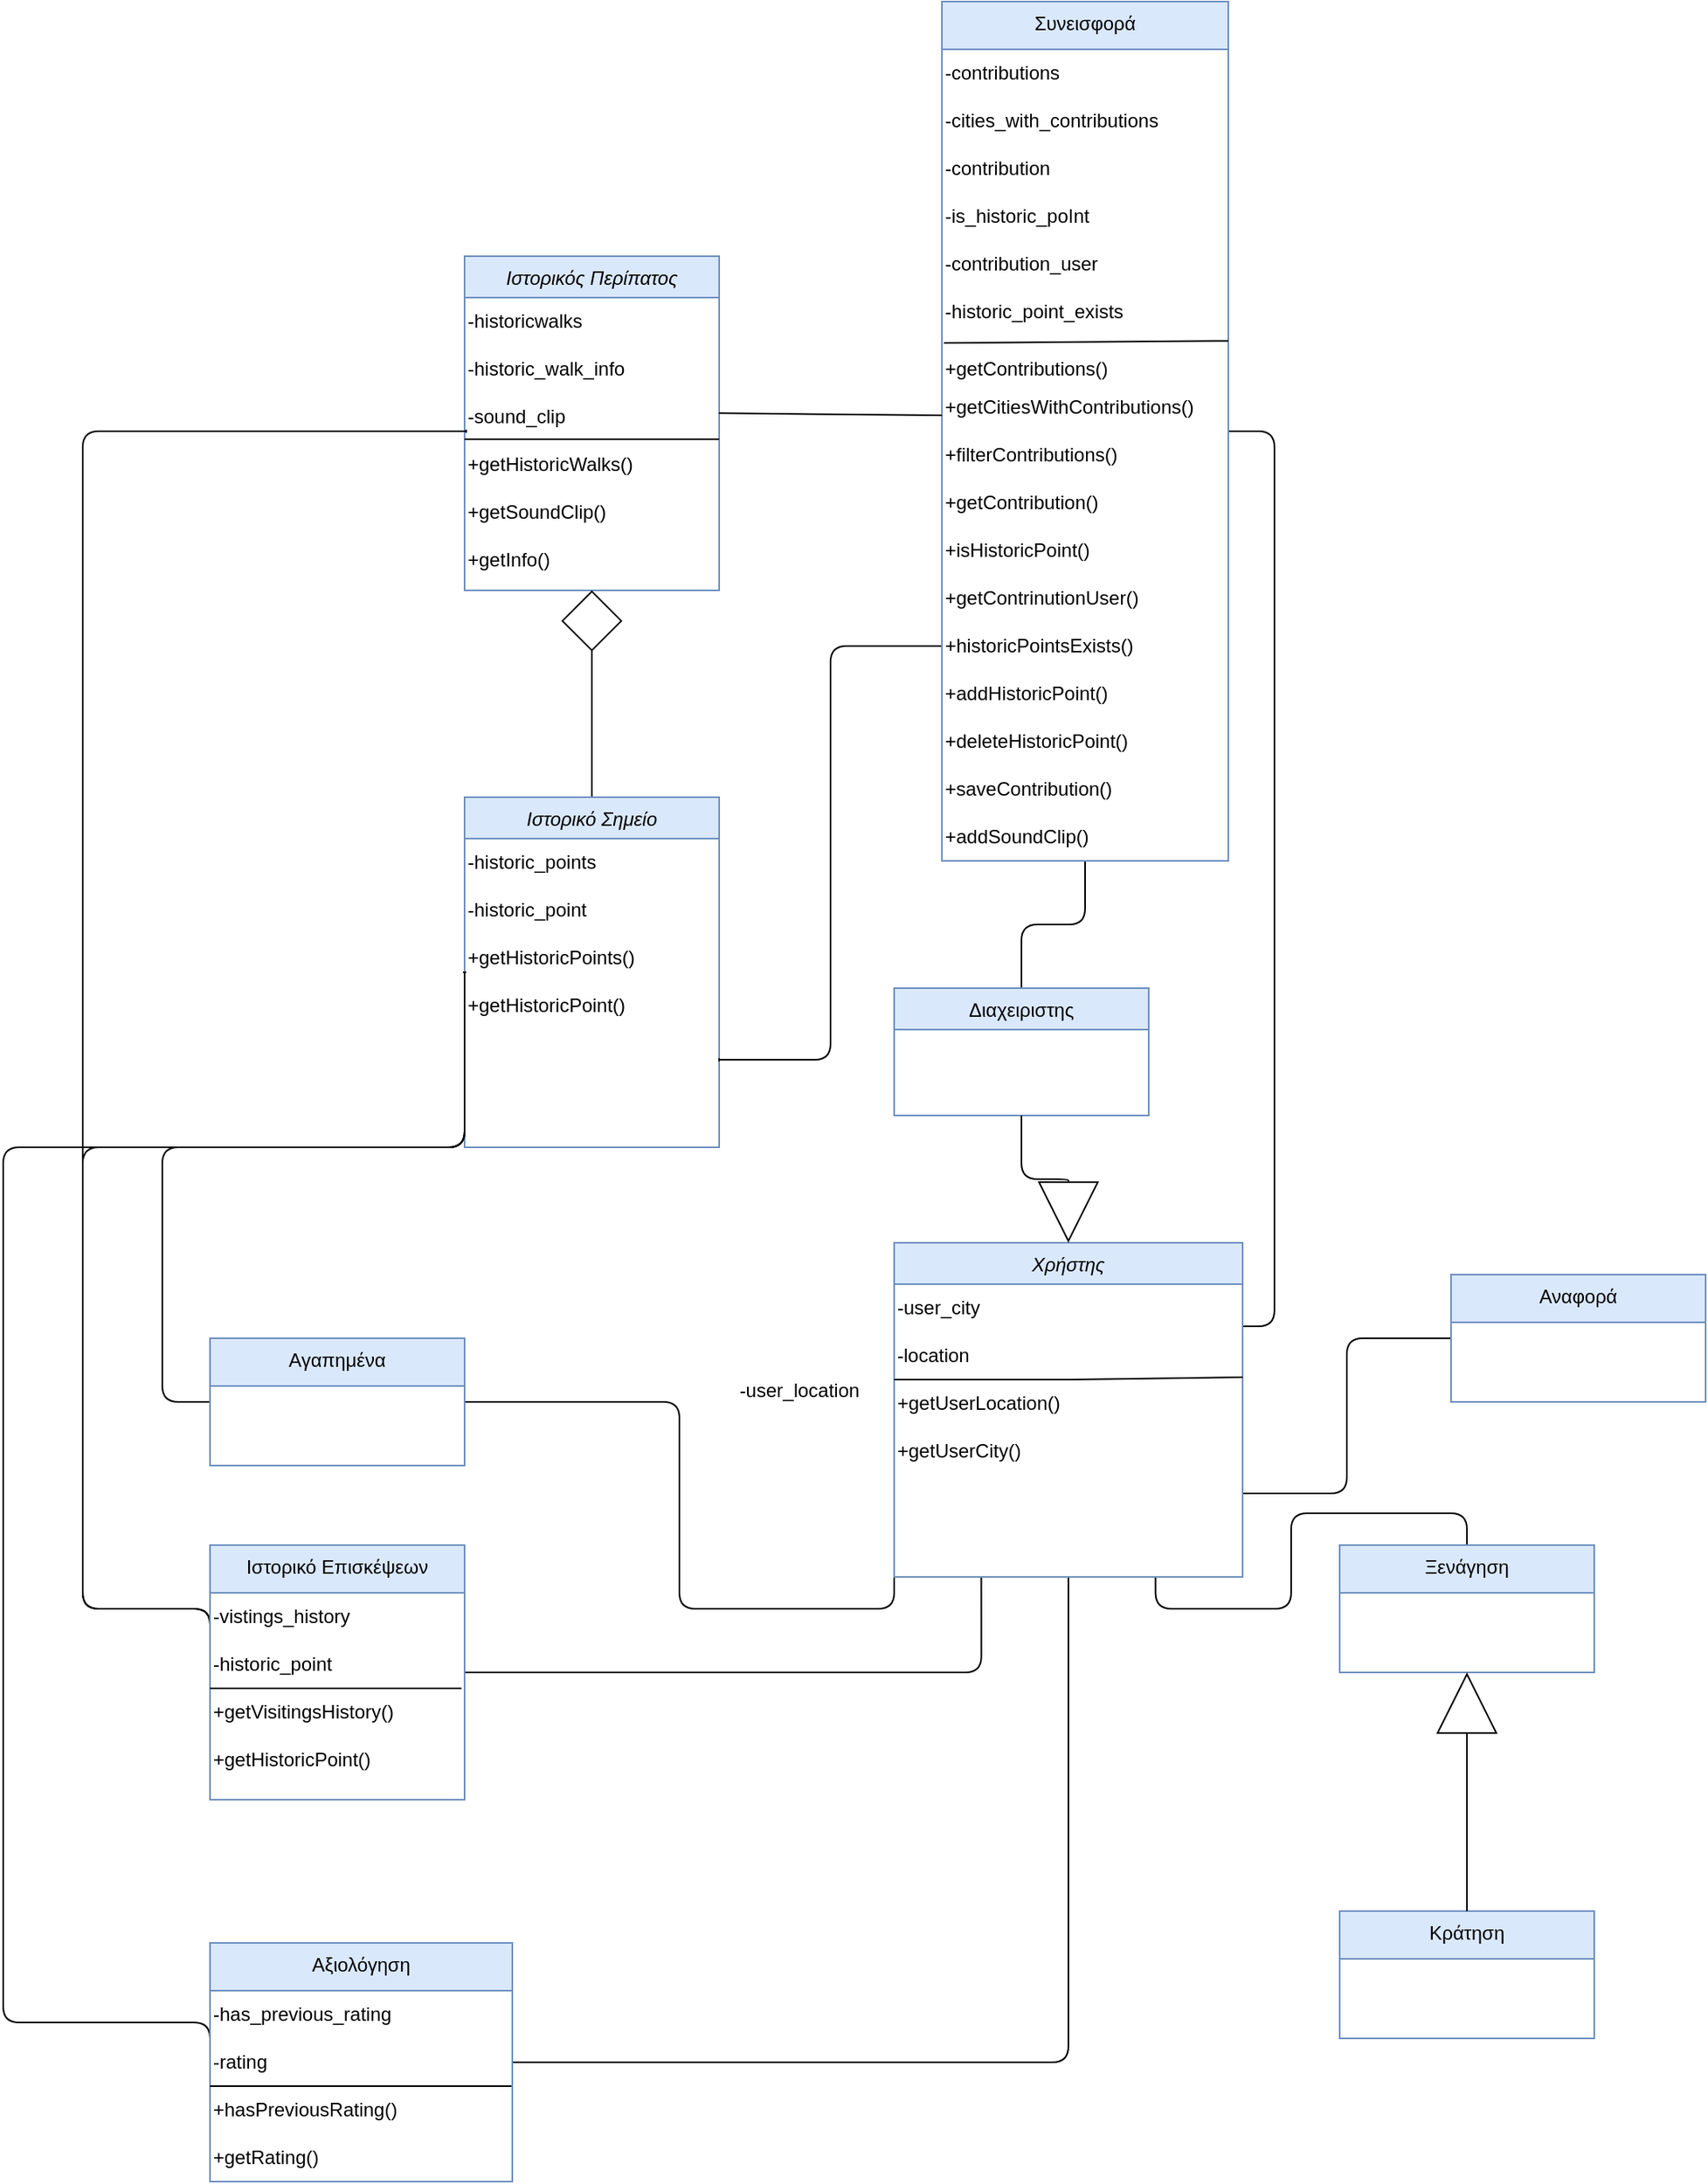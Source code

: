<mxfile scale="1" border="0" version="24.3.1" type="device">
  <diagram id="C5RBs43oDa-KdzZeNtuy" name="Page-1">
    <mxGraphModel dx="1073" dy="1003" grid="1" gridSize="10" guides="1" tooltips="1" connect="1" arrows="1" fold="1" page="0" pageScale="1" pageWidth="827" pageHeight="1169" math="0" shadow="0">
      <root>
        <mxCell id="WIyWlLk6GJQsqaUBKTNV-0" />
        <mxCell id="WIyWlLk6GJQsqaUBKTNV-1" parent="WIyWlLk6GJQsqaUBKTNV-0" />
        <mxCell id="bsr2JzsDGpliFacVa8tp-28" style="edgeStyle=orthogonalEdgeStyle;rounded=1;orthogonalLoop=1;jettySize=auto;html=1;entryX=1;entryY=0.5;entryDx=0;entryDy=0;elbow=vertical;strokeColor=default;align=center;verticalAlign=middle;fontFamily=Helvetica;fontSize=11;fontColor=default;labelBackgroundColor=default;endArrow=baseDash;endFill=0;endSize=0;curved=0;exitX=1;exitY=0.25;exitDx=0;exitDy=0;" parent="WIyWlLk6GJQsqaUBKTNV-1" source="zkfFHV4jXpPFQw0GAbJ--0" target="bsr2JzsDGpliFacVa8tp-23" edge="1">
          <mxGeometry relative="1" as="geometry">
            <mxPoint x="470" y="210" as="targetPoint" />
            <mxPoint x="300" y="300" as="sourcePoint" />
          </mxGeometry>
        </mxCell>
        <mxCell id="zUq5NCEqegHWFDylE37C-0" style="edgeStyle=orthogonalEdgeStyle;rounded=1;orthogonalLoop=1;jettySize=auto;html=1;exitX=0.25;exitY=1;exitDx=0;exitDy=0;entryX=1;entryY=0.5;entryDx=0;entryDy=0;strokeColor=default;align=center;verticalAlign=middle;fontFamily=Helvetica;fontSize=11;fontColor=default;labelBackgroundColor=default;elbow=vertical;endArrow=baseDash;endFill=0;endSize=0;curved=0;" parent="WIyWlLk6GJQsqaUBKTNV-1" source="zkfFHV4jXpPFQw0GAbJ--0" target="QDSni_5rcuFRXUx2FW-I-1" edge="1">
          <mxGeometry relative="1" as="geometry" />
        </mxCell>
        <mxCell id="zUq5NCEqegHWFDylE37C-3" style="edgeStyle=orthogonalEdgeStyle;rounded=1;orthogonalLoop=1;jettySize=auto;html=1;exitX=0;exitY=1;exitDx=0;exitDy=0;entryX=1;entryY=0.5;entryDx=0;entryDy=0;strokeColor=default;align=center;verticalAlign=middle;fontFamily=Helvetica;fontSize=11;fontColor=default;labelBackgroundColor=default;elbow=vertical;endArrow=baseDash;endFill=0;endSize=0;curved=0;" parent="WIyWlLk6GJQsqaUBKTNV-1" source="zkfFHV4jXpPFQw0GAbJ--0" target="QDSni_5rcuFRXUx2FW-I-0" edge="1">
          <mxGeometry relative="1" as="geometry" />
        </mxCell>
        <mxCell id="zUq5NCEqegHWFDylE37C-11" style="edgeStyle=orthogonalEdgeStyle;rounded=1;orthogonalLoop=1;jettySize=auto;html=1;exitX=0.75;exitY=1;exitDx=0;exitDy=0;entryX=0.5;entryY=0;entryDx=0;entryDy=0;strokeColor=default;align=center;verticalAlign=middle;fontFamily=Helvetica;fontSize=11;fontColor=default;labelBackgroundColor=default;elbow=vertical;endArrow=baseDash;endFill=0;endSize=0;curved=0;" parent="WIyWlLk6GJQsqaUBKTNV-1" source="zkfFHV4jXpPFQw0GAbJ--0" target="zUq5NCEqegHWFDylE37C-9" edge="1">
          <mxGeometry relative="1" as="geometry" />
        </mxCell>
        <mxCell id="zUq5NCEqegHWFDylE37C-16" style="edgeStyle=orthogonalEdgeStyle;curved=0;rounded=1;orthogonalLoop=1;jettySize=auto;html=1;exitX=1;exitY=0.75;exitDx=0;exitDy=0;entryX=0;entryY=0.5;entryDx=0;entryDy=0;strokeColor=default;align=center;verticalAlign=middle;fontFamily=Helvetica;fontSize=11;fontColor=default;labelBackgroundColor=default;elbow=vertical;endArrow=baseDash;endFill=0;endSize=0;" parent="WIyWlLk6GJQsqaUBKTNV-1" source="zkfFHV4jXpPFQw0GAbJ--0" target="zUq5NCEqegHWFDylE37C-14" edge="1">
          <mxGeometry relative="1" as="geometry" />
        </mxCell>
        <mxCell id="8z3VggayICDRH4DMrNTs-2" style="edgeStyle=orthogonalEdgeStyle;curved=0;rounded=1;orthogonalLoop=1;jettySize=auto;html=1;entryX=1;entryY=0.5;entryDx=0;entryDy=0;strokeColor=default;align=center;verticalAlign=middle;fontFamily=Helvetica;fontSize=11;fontColor=default;labelBackgroundColor=default;elbow=vertical;endArrow=baseDash;endFill=0;endSize=0;exitX=0.5;exitY=1;exitDx=0;exitDy=0;" parent="WIyWlLk6GJQsqaUBKTNV-1" source="zkfFHV4jXpPFQw0GAbJ--0" target="8z3VggayICDRH4DMrNTs-0" edge="1">
          <mxGeometry relative="1" as="geometry">
            <mxPoint x="600" y="410" as="sourcePoint" />
          </mxGeometry>
        </mxCell>
        <mxCell id="zkfFHV4jXpPFQw0GAbJ--0" value="Χρήστης" style="swimlane;fontStyle=2;align=center;verticalAlign=top;childLayout=stackLayout;horizontal=1;startSize=26;horizontalStack=0;resizeParent=1;resizeLast=0;collapsible=1;marginBottom=0;rounded=0;shadow=0;strokeWidth=1;fillColor=#dae8fc;strokeColor=#6c8ebf;" parent="WIyWlLk6GJQsqaUBKTNV-1" vertex="1">
          <mxGeometry x="80" y="300" width="219" height="210" as="geometry">
            <mxRectangle x="230" y="140" width="160" height="26" as="alternateBounds" />
          </mxGeometry>
        </mxCell>
        <mxCell id="PeVvWe90pOe181X5HO2e-3" value="-user_city" style="text;html=1;align=left;verticalAlign=middle;resizable=0;points=[];autosize=1;strokeColor=none;fillColor=none;" parent="zkfFHV4jXpPFQw0GAbJ--0" vertex="1">
          <mxGeometry y="26" width="219" height="30" as="geometry" />
        </mxCell>
        <mxCell id="PeVvWe90pOe181X5HO2e-5" value="-location" style="text;html=1;align=left;verticalAlign=middle;resizable=0;points=[];autosize=1;strokeColor=none;fillColor=none;" parent="zkfFHV4jXpPFQw0GAbJ--0" vertex="1">
          <mxGeometry y="56" width="219" height="30" as="geometry" />
        </mxCell>
        <mxCell id="PeVvWe90pOe181X5HO2e-11" value="" style="endArrow=none;html=1;rounded=0;entryX=1;entryY=-0.05;entryDx=0;entryDy=0;entryPerimeter=0;" parent="zkfFHV4jXpPFQw0GAbJ--0" target="PeVvWe90pOe181X5HO2e-9" edge="1">
          <mxGeometry width="50" height="50" relative="1" as="geometry">
            <mxPoint y="86" as="sourcePoint" />
            <mxPoint x="110" y="86" as="targetPoint" />
            <Array as="points">
              <mxPoint x="110" y="86" />
            </Array>
          </mxGeometry>
        </mxCell>
        <mxCell id="PeVvWe90pOe181X5HO2e-9" value="+getUserLocation()" style="text;html=1;align=left;verticalAlign=middle;resizable=0;points=[];autosize=1;strokeColor=none;fillColor=none;" parent="zkfFHV4jXpPFQw0GAbJ--0" vertex="1">
          <mxGeometry y="86" width="219" height="30" as="geometry" />
        </mxCell>
        <mxCell id="PeVvWe90pOe181X5HO2e-10" value="+getUserCity()" style="text;html=1;align=left;verticalAlign=middle;resizable=0;points=[];autosize=1;strokeColor=none;fillColor=none;" parent="zkfFHV4jXpPFQw0GAbJ--0" vertex="1">
          <mxGeometry y="116" width="219" height="30" as="geometry" />
        </mxCell>
        <mxCell id="BegZMJEPzeaYJY1QQMS8-6" style="edgeStyle=orthogonalEdgeStyle;curved=0;rounded=1;orthogonalLoop=1;jettySize=auto;html=1;exitX=0.5;exitY=0;exitDx=0;exitDy=0;entryX=0.5;entryY=1;entryDx=0;entryDy=0;strokeColor=default;align=center;verticalAlign=middle;fontFamily=Helvetica;fontSize=11;fontColor=default;labelBackgroundColor=default;elbow=vertical;endArrow=baseDash;endFill=0;endSize=0;" parent="WIyWlLk6GJQsqaUBKTNV-1" source="zkfFHV4jXpPFQw0GAbJ--13" target="bsr2JzsDGpliFacVa8tp-23" edge="1">
          <mxGeometry relative="1" as="geometry" />
        </mxCell>
        <mxCell id="zkfFHV4jXpPFQw0GAbJ--13" value="Διαχειριστης" style="swimlane;fontStyle=0;align=center;verticalAlign=top;childLayout=stackLayout;horizontal=1;startSize=26;horizontalStack=0;resizeParent=1;resizeLast=0;collapsible=1;marginBottom=0;rounded=0;shadow=0;strokeWidth=1;fillColor=#dae8fc;strokeColor=#6c8ebf;" parent="WIyWlLk6GJQsqaUBKTNV-1" vertex="1">
          <mxGeometry x="80" y="140" width="160" height="80" as="geometry">
            <mxRectangle x="340" y="380" width="170" height="26" as="alternateBounds" />
          </mxGeometry>
        </mxCell>
        <mxCell id="zkfFHV4jXpPFQw0GAbJ--16" value="" style="endArrow=block;endSize=36;endFill=0;shadow=0;strokeWidth=1;rounded=1;edgeStyle=orthogonalEdgeStyle;elbow=vertical;curved=0;" parent="WIyWlLk6GJQsqaUBKTNV-1" source="zkfFHV4jXpPFQw0GAbJ--13" target="zkfFHV4jXpPFQw0GAbJ--0" edge="1">
          <mxGeometry width="160" relative="1" as="geometry">
            <mxPoint x="-220" y="473" as="sourcePoint" />
            <mxPoint x="-120" y="371" as="targetPoint" />
          </mxGeometry>
        </mxCell>
        <mxCell id="bsr2JzsDGpliFacVa8tp-2" value="Ιστορικός Περίπατος" style="swimlane;fontStyle=2;align=center;verticalAlign=top;childLayout=stackLayout;horizontal=1;startSize=26;horizontalStack=0;resizeParent=1;resizeLast=0;collapsible=1;marginBottom=0;rounded=0;shadow=0;strokeWidth=1;fillColor=#dae8fc;strokeColor=#6c8ebf;" parent="WIyWlLk6GJQsqaUBKTNV-1" vertex="1">
          <mxGeometry x="-190" y="-320" width="160" height="210" as="geometry">
            <mxRectangle x="230" y="140" width="160" height="26" as="alternateBounds" />
          </mxGeometry>
        </mxCell>
        <mxCell id="PeVvWe90pOe181X5HO2e-1" value="-historicwalks" style="text;html=1;align=left;verticalAlign=middle;resizable=0;points=[];autosize=1;strokeColor=none;fillColor=none;" parent="bsr2JzsDGpliFacVa8tp-2" vertex="1">
          <mxGeometry y="26" width="160" height="30" as="geometry" />
        </mxCell>
        <mxCell id="PeVvWe90pOe181X5HO2e-4" value="-historic_walk_info" style="text;html=1;align=left;verticalAlign=middle;resizable=0;points=[];autosize=1;strokeColor=none;fillColor=none;" parent="bsr2JzsDGpliFacVa8tp-2" vertex="1">
          <mxGeometry y="56" width="160" height="30" as="geometry" />
        </mxCell>
        <mxCell id="PeVvWe90pOe181X5HO2e-6" value="-sound_clip" style="text;html=1;align=left;verticalAlign=middle;resizable=0;points=[];autosize=1;strokeColor=none;fillColor=none;" parent="bsr2JzsDGpliFacVa8tp-2" vertex="1">
          <mxGeometry y="86" width="160" height="30" as="geometry" />
        </mxCell>
        <mxCell id="PeVvWe90pOe181X5HO2e-12" value="" style="endArrow=none;html=1;rounded=0;entryX=1;entryY=-0.033;entryDx=0;entryDy=0;entryPerimeter=0;" parent="bsr2JzsDGpliFacVa8tp-2" target="PeVvWe90pOe181X5HO2e-0" edge="1">
          <mxGeometry width="50" height="50" relative="1" as="geometry">
            <mxPoint y="115" as="sourcePoint" />
            <mxPoint x="100" y="115" as="targetPoint" />
          </mxGeometry>
        </mxCell>
        <mxCell id="PeVvWe90pOe181X5HO2e-0" value="+getHistoricWalks()" style="text;html=1;align=left;verticalAlign=middle;resizable=0;points=[];autosize=1;strokeColor=none;fillColor=none;" parent="bsr2JzsDGpliFacVa8tp-2" vertex="1">
          <mxGeometry y="116" width="160" height="30" as="geometry" />
        </mxCell>
        <mxCell id="PeVvWe90pOe181X5HO2e-7" value="+getSoundClip()" style="text;html=1;align=left;verticalAlign=middle;resizable=0;points=[];autosize=1;strokeColor=none;fillColor=none;" parent="bsr2JzsDGpliFacVa8tp-2" vertex="1">
          <mxGeometry y="146" width="160" height="30" as="geometry" />
        </mxCell>
        <mxCell id="PeVvWe90pOe181X5HO2e-8" value="+getInfo()" style="text;html=1;align=left;verticalAlign=middle;resizable=0;points=[];autosize=1;strokeColor=none;fillColor=none;" parent="bsr2JzsDGpliFacVa8tp-2" vertex="1">
          <mxGeometry y="176" width="160" height="30" as="geometry" />
        </mxCell>
        <mxCell id="bsr2JzsDGpliFacVa8tp-4" style="edgeStyle=orthogonalEdgeStyle;rounded=1;orthogonalLoop=1;jettySize=auto;html=1;exitX=0.5;exitY=0;exitDx=0;exitDy=0;entryX=0.5;entryY=1;entryDx=0;entryDy=0;endSize=36;endArrow=diamond;endFill=0;curved=0;" parent="WIyWlLk6GJQsqaUBKTNV-1" source="bsr2JzsDGpliFacVa8tp-3" target="bsr2JzsDGpliFacVa8tp-2" edge="1">
          <mxGeometry relative="1" as="geometry">
            <mxPoint x="-220" y="270.0" as="sourcePoint" />
            <mxPoint x="-220" y="40" as="targetPoint" />
          </mxGeometry>
        </mxCell>
        <mxCell id="bsr2JzsDGpliFacVa8tp-3" value="Ιστορικό Σημείο" style="swimlane;fontStyle=2;align=center;verticalAlign=top;childLayout=stackLayout;horizontal=1;startSize=26;horizontalStack=0;resizeParent=1;resizeLast=0;collapsible=1;marginBottom=0;rounded=0;shadow=0;strokeWidth=1;fillColor=#dae8fc;strokeColor=#6c8ebf;" parent="WIyWlLk6GJQsqaUBKTNV-1" vertex="1">
          <mxGeometry x="-190" y="20" width="160" height="220" as="geometry">
            <mxRectangle x="230" y="140" width="160" height="26" as="alternateBounds" />
          </mxGeometry>
        </mxCell>
        <mxCell id="PzROLB26hBD0BXSpcAYr-0" value="-historic_points" style="text;html=1;align=left;verticalAlign=middle;resizable=0;points=[];autosize=1;strokeColor=none;fillColor=none;" parent="bsr2JzsDGpliFacVa8tp-3" vertex="1">
          <mxGeometry y="26" width="160" height="30" as="geometry" />
        </mxCell>
        <mxCell id="PzROLB26hBD0BXSpcAYr-1" value="-historic_point" style="text;html=1;align=left;verticalAlign=middle;resizable=0;points=[];autosize=1;strokeColor=none;fillColor=none;" parent="bsr2JzsDGpliFacVa8tp-3" vertex="1">
          <mxGeometry y="56" width="160" height="30" as="geometry" />
        </mxCell>
        <mxCell id="PzROLB26hBD0BXSpcAYr-3" value="+getHistoricPoints()" style="text;html=1;align=left;verticalAlign=middle;resizable=0;points=[];autosize=1;strokeColor=none;fillColor=none;" parent="bsr2JzsDGpliFacVa8tp-3" vertex="1">
          <mxGeometry y="86" width="160" height="30" as="geometry" />
        </mxCell>
        <mxCell id="PzROLB26hBD0BXSpcAYr-4" value="+getHistoricPoint()" style="text;html=1;align=left;verticalAlign=middle;resizable=0;points=[];autosize=1;strokeColor=none;fillColor=none;" parent="bsr2JzsDGpliFacVa8tp-3" vertex="1">
          <mxGeometry y="116" width="160" height="30" as="geometry" />
        </mxCell>
        <mxCell id="zUq5NCEqegHWFDylE37C-26" style="edgeStyle=orthogonalEdgeStyle;curved=0;rounded=1;orthogonalLoop=1;jettySize=auto;html=1;exitX=0;exitY=0.75;exitDx=0;exitDy=0;entryX=1;entryY=0.75;entryDx=0;entryDy=0;strokeColor=default;align=center;verticalAlign=middle;fontFamily=Helvetica;fontSize=11;fontColor=default;labelBackgroundColor=default;elbow=vertical;endArrow=baseDash;endFill=0;endSize=0;" parent="WIyWlLk6GJQsqaUBKTNV-1" source="bsr2JzsDGpliFacVa8tp-23" target="bsr2JzsDGpliFacVa8tp-3" edge="1">
          <mxGeometry relative="1" as="geometry" />
        </mxCell>
        <mxCell id="bsr2JzsDGpliFacVa8tp-23" value="Συνεισφορά" style="swimlane;fontStyle=0;align=center;verticalAlign=top;childLayout=stackLayout;horizontal=1;startSize=30;horizontalStack=0;resizeParent=1;resizeLast=0;collapsible=1;marginBottom=0;rounded=0;shadow=0;strokeWidth=1;fillColor=#dae8fc;strokeColor=#6c8ebf;" parent="WIyWlLk6GJQsqaUBKTNV-1" vertex="1">
          <mxGeometry x="110" y="-480" width="180" height="540" as="geometry">
            <mxRectangle x="550" y="140" width="160" height="26" as="alternateBounds" />
          </mxGeometry>
        </mxCell>
        <mxCell id="orSYy-pBOflSz12R5y3--11" value="-contributions" style="text;html=1;align=left;verticalAlign=middle;resizable=0;points=[];autosize=1;strokeColor=none;fillColor=none;" parent="bsr2JzsDGpliFacVa8tp-23" vertex="1">
          <mxGeometry y="30" width="180" height="30" as="geometry" />
        </mxCell>
        <mxCell id="orSYy-pBOflSz12R5y3--13" value="-cities_with_contributions" style="text;html=1;align=left;verticalAlign=middle;resizable=0;points=[];autosize=1;strokeColor=none;fillColor=none;" parent="bsr2JzsDGpliFacVa8tp-23" vertex="1">
          <mxGeometry y="60" width="180" height="30" as="geometry" />
        </mxCell>
        <mxCell id="orSYy-pBOflSz12R5y3--12" value="-contribution" style="text;html=1;align=left;verticalAlign=middle;resizable=0;points=[];autosize=1;strokeColor=none;fillColor=none;" parent="bsr2JzsDGpliFacVa8tp-23" vertex="1">
          <mxGeometry y="90" width="180" height="30" as="geometry" />
        </mxCell>
        <mxCell id="orSYy-pBOflSz12R5y3--14" value="-is_historic_poInt" style="text;html=1;align=left;verticalAlign=middle;resizable=0;points=[];autosize=1;strokeColor=none;fillColor=none;" parent="bsr2JzsDGpliFacVa8tp-23" vertex="1">
          <mxGeometry y="120" width="180" height="30" as="geometry" />
        </mxCell>
        <mxCell id="orSYy-pBOflSz12R5y3--15" value="-contribution_user" style="text;html=1;align=left;verticalAlign=middle;resizable=0;points=[];autosize=1;strokeColor=none;fillColor=none;" parent="bsr2JzsDGpliFacVa8tp-23" vertex="1">
          <mxGeometry y="150" width="180" height="30" as="geometry" />
        </mxCell>
        <mxCell id="orSYy-pBOflSz12R5y3--25" value="" style="endArrow=none;html=1;rounded=0;entryX=1;entryY=0.108;entryDx=0;entryDy=0;entryPerimeter=0;exitX=0.007;exitY=0.15;exitDx=0;exitDy=0;exitPerimeter=0;" parent="bsr2JzsDGpliFacVa8tp-23" source="orSYy-pBOflSz12R5y3--17" target="orSYy-pBOflSz12R5y3--17" edge="1">
          <mxGeometry width="50" height="50" relative="1" as="geometry">
            <mxPoint x="20" y="180" as="sourcePoint" />
            <mxPoint x="120" y="180" as="targetPoint" />
          </mxGeometry>
        </mxCell>
        <mxCell id="PzROLB26hBD0BXSpcAYr-2" value="-historic_point_exists" style="text;html=1;align=left;verticalAlign=middle;resizable=0;points=[];autosize=1;strokeColor=none;fillColor=none;" parent="bsr2JzsDGpliFacVa8tp-23" vertex="1">
          <mxGeometry y="180" width="180" height="30" as="geometry" />
        </mxCell>
        <mxCell id="orSYy-pBOflSz12R5y3--17" value="+getContributions()" style="text;html=1;align=left;verticalAlign=bottom;resizable=0;points=[];autosize=1;strokeColor=none;fillColor=none;labelPosition=center;verticalLabelPosition=middle;" parent="bsr2JzsDGpliFacVa8tp-23" vertex="1">
          <mxGeometry y="210" width="180" height="30" as="geometry" />
        </mxCell>
        <mxCell id="orSYy-pBOflSz12R5y3--18" value="+getCitiesWithContributions()" style="text;html=1;align=left;verticalAlign=middle;resizable=0;points=[];autosize=1;strokeColor=none;fillColor=none;" parent="bsr2JzsDGpliFacVa8tp-23" vertex="1">
          <mxGeometry y="240" width="180" height="30" as="geometry" />
        </mxCell>
        <mxCell id="orSYy-pBOflSz12R5y3--21" value="+filterContributions()" style="text;html=1;align=left;verticalAlign=middle;resizable=0;points=[];autosize=1;strokeColor=none;fillColor=none;" parent="bsr2JzsDGpliFacVa8tp-23" vertex="1">
          <mxGeometry y="270" width="180" height="30" as="geometry" />
        </mxCell>
        <mxCell id="orSYy-pBOflSz12R5y3--22" value="+getContribution()" style="text;html=1;align=left;verticalAlign=middle;resizable=0;points=[];autosize=1;strokeColor=none;fillColor=none;" parent="bsr2JzsDGpliFacVa8tp-23" vertex="1">
          <mxGeometry y="300" width="180" height="30" as="geometry" />
        </mxCell>
        <mxCell id="orSYy-pBOflSz12R5y3--23" value="+isHistoricPoint()" style="text;html=1;align=left;verticalAlign=middle;resizable=0;points=[];autosize=1;strokeColor=none;fillColor=none;" parent="bsr2JzsDGpliFacVa8tp-23" vertex="1">
          <mxGeometry y="330" width="180" height="30" as="geometry" />
        </mxCell>
        <mxCell id="orSYy-pBOflSz12R5y3--24" value="+getContrinutionUser()" style="text;html=1;align=left;verticalAlign=middle;resizable=0;points=[];autosize=1;strokeColor=none;fillColor=none;" parent="bsr2JzsDGpliFacVa8tp-23" vertex="1">
          <mxGeometry y="360" width="180" height="30" as="geometry" />
        </mxCell>
        <mxCell id="PzROLB26hBD0BXSpcAYr-5" value="+historicPointsExists()" style="text;html=1;align=left;verticalAlign=middle;resizable=0;points=[];autosize=1;strokeColor=none;fillColor=none;" parent="bsr2JzsDGpliFacVa8tp-23" vertex="1">
          <mxGeometry y="390" width="180" height="30" as="geometry" />
        </mxCell>
        <mxCell id="PzROLB26hBD0BXSpcAYr-6" value="+addHistoricPoint()" style="text;html=1;align=left;verticalAlign=middle;resizable=0;points=[];autosize=1;strokeColor=none;fillColor=none;" parent="bsr2JzsDGpliFacVa8tp-23" vertex="1">
          <mxGeometry y="420" width="180" height="30" as="geometry" />
        </mxCell>
        <mxCell id="PzROLB26hBD0BXSpcAYr-7" value="+deleteHistoricPoint()" style="text;html=1;align=left;verticalAlign=middle;resizable=0;points=[];autosize=1;strokeColor=none;fillColor=none;" parent="bsr2JzsDGpliFacVa8tp-23" vertex="1">
          <mxGeometry y="450" width="180" height="30" as="geometry" />
        </mxCell>
        <mxCell id="PzROLB26hBD0BXSpcAYr-8" value="+saveContribution()" style="text;html=1;align=left;verticalAlign=middle;resizable=0;points=[];autosize=1;strokeColor=none;fillColor=none;" parent="bsr2JzsDGpliFacVa8tp-23" vertex="1">
          <mxGeometry y="480" width="180" height="30" as="geometry" />
        </mxCell>
        <mxCell id="PzROLB26hBD0BXSpcAYr-9" value="+addSoundClip()" style="text;html=1;align=left;verticalAlign=middle;resizable=0;points=[];autosize=1;strokeColor=none;fillColor=none;" parent="bsr2JzsDGpliFacVa8tp-23" vertex="1">
          <mxGeometry y="510" width="180" height="30" as="geometry" />
        </mxCell>
        <mxCell id="BegZMJEPzeaYJY1QQMS8-0" style="edgeStyle=orthogonalEdgeStyle;rounded=1;orthogonalLoop=1;jettySize=auto;html=1;exitX=0;exitY=0.5;exitDx=0;exitDy=0;entryX=0;entryY=0.5;entryDx=0;entryDy=0;fontSize=12;startSize=8;endSize=8;curved=0;endArrow=none;endFill=0;" parent="WIyWlLk6GJQsqaUBKTNV-1" source="QDSni_5rcuFRXUx2FW-I-0" target="bsr2JzsDGpliFacVa8tp-3" edge="1">
          <mxGeometry relative="1" as="geometry">
            <Array as="points">
              <mxPoint x="-380" y="400" />
              <mxPoint x="-380" y="240" />
            </Array>
          </mxGeometry>
        </mxCell>
        <mxCell id="QDSni_5rcuFRXUx2FW-I-0" value="Αγαπημένα" style="swimlane;fontStyle=0;align=center;verticalAlign=top;childLayout=stackLayout;horizontal=1;startSize=30;horizontalStack=0;resizeParent=1;resizeLast=0;collapsible=1;marginBottom=0;rounded=0;shadow=0;strokeWidth=1;fillColor=#dae8fc;strokeColor=#6c8ebf;" parent="WIyWlLk6GJQsqaUBKTNV-1" vertex="1">
          <mxGeometry x="-350" y="360" width="160" height="80" as="geometry">
            <mxRectangle x="550" y="140" width="160" height="26" as="alternateBounds" />
          </mxGeometry>
        </mxCell>
        <mxCell id="zUq5NCEqegHWFDylE37C-2" style="edgeStyle=orthogonalEdgeStyle;rounded=1;orthogonalLoop=1;jettySize=auto;html=1;exitX=0;exitY=0.5;exitDx=0;exitDy=0;strokeColor=default;align=center;verticalAlign=middle;fontFamily=Helvetica;fontSize=11;fontColor=default;labelBackgroundColor=default;elbow=vertical;endArrow=baseDash;entryX=0;entryY=0.5;entryDx=0;entryDy=0;endFill=0;endSize=0;curved=0;" parent="WIyWlLk6GJQsqaUBKTNV-1" source="QDSni_5rcuFRXUx2FW-I-1" target="bsr2JzsDGpliFacVa8tp-3" edge="1">
          <mxGeometry relative="1" as="geometry">
            <mxPoint x="-210" y="360" as="targetPoint" />
            <Array as="points">
              <mxPoint x="-430" y="530" />
              <mxPoint x="-430" y="240" />
            </Array>
          </mxGeometry>
        </mxCell>
        <mxCell id="zUq5NCEqegHWFDylE37C-22" style="edgeStyle=orthogonalEdgeStyle;curved=0;rounded=1;orthogonalLoop=1;jettySize=auto;html=1;exitX=0;exitY=0.5;exitDx=0;exitDy=0;strokeColor=default;align=center;verticalAlign=middle;fontFamily=Helvetica;fontSize=11;fontColor=default;labelBackgroundColor=default;elbow=vertical;endArrow=baseDash;endFill=0;endSize=0;entryX=0.006;entryY=0.833;entryDx=0;entryDy=0;entryPerimeter=0;" parent="WIyWlLk6GJQsqaUBKTNV-1" source="QDSni_5rcuFRXUx2FW-I-1" target="PeVvWe90pOe181X5HO2e-6" edge="1">
          <mxGeometry relative="1" as="geometry">
            <Array as="points">
              <mxPoint x="-350" y="530" />
              <mxPoint x="-430" y="530" />
              <mxPoint x="-430" y="-210" />
            </Array>
            <mxPoint x="-250" y="-210" as="targetPoint" />
          </mxGeometry>
        </mxCell>
        <mxCell id="QDSni_5rcuFRXUx2FW-I-1" value="Ιστορικό Επισκέψεων" style="swimlane;fontStyle=0;align=center;verticalAlign=top;childLayout=stackLayout;horizontal=1;startSize=30;horizontalStack=0;resizeParent=1;resizeLast=0;collapsible=1;marginBottom=0;rounded=0;shadow=0;strokeWidth=1;fillColor=#dae8fc;strokeColor=#6c8ebf;" parent="WIyWlLk6GJQsqaUBKTNV-1" vertex="1">
          <mxGeometry x="-350" y="490" width="160" height="160" as="geometry">
            <mxRectangle x="550" y="140" width="160" height="26" as="alternateBounds" />
          </mxGeometry>
        </mxCell>
        <mxCell id="orSYy-pBOflSz12R5y3--3" value="-vistings_history" style="text;html=1;align=left;verticalAlign=middle;resizable=0;points=[];autosize=1;strokeColor=none;fillColor=none;" parent="QDSni_5rcuFRXUx2FW-I-1" vertex="1">
          <mxGeometry y="30" width="160" height="30" as="geometry" />
        </mxCell>
        <mxCell id="orSYy-pBOflSz12R5y3--8" value="-historic_point" style="text;html=1;align=left;verticalAlign=middle;resizable=0;points=[];autosize=1;strokeColor=none;fillColor=none;" parent="QDSni_5rcuFRXUx2FW-I-1" vertex="1">
          <mxGeometry y="60" width="160" height="30" as="geometry" />
        </mxCell>
        <mxCell id="orSYy-pBOflSz12R5y3--27" value="" style="endArrow=none;html=1;rounded=0;entryX=0.988;entryY=0;entryDx=0;entryDy=0;entryPerimeter=0;" parent="QDSni_5rcuFRXUx2FW-I-1" target="orSYy-pBOflSz12R5y3--7" edge="1">
          <mxGeometry width="50" height="50" relative="1" as="geometry">
            <mxPoint y="90" as="sourcePoint" />
            <mxPoint x="130" y="90" as="targetPoint" />
          </mxGeometry>
        </mxCell>
        <mxCell id="orSYy-pBOflSz12R5y3--7" value="+getVisitingsHistory()" style="text;html=1;align=left;verticalAlign=middle;resizable=0;points=[];autosize=1;strokeColor=none;fillColor=none;" parent="QDSni_5rcuFRXUx2FW-I-1" vertex="1">
          <mxGeometry y="90" width="160" height="30" as="geometry" />
        </mxCell>
        <mxCell id="orSYy-pBOflSz12R5y3--26" value="+getHistoricPoint()" style="text;html=1;align=left;verticalAlign=middle;resizable=0;points=[];autosize=1;strokeColor=none;fillColor=none;" parent="QDSni_5rcuFRXUx2FW-I-1" vertex="1">
          <mxGeometry y="120" width="160" height="30" as="geometry" />
        </mxCell>
        <mxCell id="zUq5NCEqegHWFDylE37C-9" value="Ξενάγηση" style="swimlane;fontStyle=0;align=center;verticalAlign=top;childLayout=stackLayout;horizontal=1;startSize=30;horizontalStack=0;resizeParent=1;resizeLast=0;collapsible=1;marginBottom=0;rounded=0;shadow=0;strokeWidth=1;fillColor=#dae8fc;strokeColor=#6c8ebf;" parent="WIyWlLk6GJQsqaUBKTNV-1" vertex="1">
          <mxGeometry x="360" y="490" width="160" height="80" as="geometry">
            <mxRectangle x="550" y="140" width="160" height="26" as="alternateBounds" />
          </mxGeometry>
        </mxCell>
        <mxCell id="zUq5NCEqegHWFDylE37C-10" value="Κράτηση" style="swimlane;fontStyle=0;align=center;verticalAlign=top;childLayout=stackLayout;horizontal=1;startSize=30;horizontalStack=0;resizeParent=1;resizeLast=0;collapsible=1;marginBottom=0;rounded=0;shadow=0;strokeWidth=1;fillColor=#dae8fc;strokeColor=#6c8ebf;" parent="WIyWlLk6GJQsqaUBKTNV-1" vertex="1">
          <mxGeometry x="360" y="720" width="160" height="80" as="geometry">
            <mxRectangle x="550" y="140" width="160" height="26" as="alternateBounds" />
          </mxGeometry>
        </mxCell>
        <mxCell id="zUq5NCEqegHWFDylE37C-14" value="Αναφορά" style="swimlane;fontStyle=0;align=center;verticalAlign=top;childLayout=stackLayout;horizontal=1;startSize=30;horizontalStack=0;resizeParent=1;resizeLast=0;collapsible=1;marginBottom=0;rounded=0;shadow=0;strokeWidth=1;fillColor=#dae8fc;strokeColor=#6c8ebf;" parent="WIyWlLk6GJQsqaUBKTNV-1" vertex="1">
          <mxGeometry x="430" y="320" width="160" height="80" as="geometry">
            <mxRectangle x="550" y="140" width="160" height="26" as="alternateBounds" />
          </mxGeometry>
        </mxCell>
        <mxCell id="8z3VggayICDRH4DMrNTs-6" style="edgeStyle=orthogonalEdgeStyle;curved=0;rounded=1;orthogonalLoop=1;jettySize=auto;html=1;exitX=0;exitY=0.5;exitDx=0;exitDy=0;entryX=0;entryY=0.5;entryDx=0;entryDy=0;strokeColor=default;align=center;verticalAlign=middle;fontFamily=Helvetica;fontSize=11;fontColor=default;labelBackgroundColor=default;elbow=vertical;endArrow=baseDash;endFill=0;endSize=0;" parent="WIyWlLk6GJQsqaUBKTNV-1" source="8z3VggayICDRH4DMrNTs-0" target="bsr2JzsDGpliFacVa8tp-3" edge="1">
          <mxGeometry relative="1" as="geometry">
            <Array as="points">
              <mxPoint x="-350" y="790" />
              <mxPoint x="-480" y="790" />
              <mxPoint x="-480" y="240" />
            </Array>
          </mxGeometry>
        </mxCell>
        <mxCell id="8z3VggayICDRH4DMrNTs-0" value="Αξιολόγηση" style="swimlane;fontStyle=0;align=center;verticalAlign=top;childLayout=stackLayout;horizontal=1;startSize=30;horizontalStack=0;resizeParent=1;resizeLast=0;collapsible=1;marginBottom=0;rounded=0;shadow=0;strokeWidth=1;fillColor=#dae8fc;strokeColor=#6c8ebf;" parent="WIyWlLk6GJQsqaUBKTNV-1" vertex="1">
          <mxGeometry x="-350" y="740" width="190" height="150" as="geometry">
            <mxRectangle x="550" y="140" width="160" height="26" as="alternateBounds" />
          </mxGeometry>
        </mxCell>
        <mxCell id="orSYy-pBOflSz12R5y3--9" value="-has_previous_rating" style="text;html=1;align=left;verticalAlign=middle;resizable=0;points=[];autosize=1;strokeColor=none;fillColor=none;" parent="8z3VggayICDRH4DMrNTs-0" vertex="1">
          <mxGeometry y="30" width="190" height="30" as="geometry" />
        </mxCell>
        <mxCell id="orSYy-pBOflSz12R5y3--10" value="-rating" style="text;html=1;align=left;verticalAlign=middle;resizable=0;points=[];autosize=1;strokeColor=none;fillColor=none;" parent="8z3VggayICDRH4DMrNTs-0" vertex="1">
          <mxGeometry y="60" width="190" height="30" as="geometry" />
        </mxCell>
        <mxCell id="orSYy-pBOflSz12R5y3--30" value="" style="endArrow=none;html=1;rounded=0;entryX=0.997;entryY=-0.001;entryDx=0;entryDy=0;entryPerimeter=0;" parent="8z3VggayICDRH4DMrNTs-0" target="orSYy-pBOflSz12R5y3--28" edge="1">
          <mxGeometry width="50" height="50" relative="1" as="geometry">
            <mxPoint y="90" as="sourcePoint" />
            <mxPoint x="80" y="90" as="targetPoint" />
          </mxGeometry>
        </mxCell>
        <mxCell id="orSYy-pBOflSz12R5y3--28" value="+hasPreviousRating()" style="text;html=1;align=left;verticalAlign=middle;resizable=0;points=[];autosize=1;strokeColor=none;fillColor=none;" parent="8z3VggayICDRH4DMrNTs-0" vertex="1">
          <mxGeometry y="90" width="190" height="30" as="geometry" />
        </mxCell>
        <mxCell id="orSYy-pBOflSz12R5y3--29" value="+getRating()" style="text;html=1;align=left;verticalAlign=middle;resizable=0;points=[];autosize=1;strokeColor=none;fillColor=none;" parent="8z3VggayICDRH4DMrNTs-0" vertex="1">
          <mxGeometry y="120" width="190" height="30" as="geometry" />
        </mxCell>
        <mxCell id="8z3VggayICDRH4DMrNTs-5" value="" style="endArrow=block;endSize=36;endFill=0;shadow=0;strokeWidth=1;rounded=1;edgeStyle=orthogonalEdgeStyle;elbow=vertical;curved=0;exitX=0.5;exitY=0;exitDx=0;exitDy=0;entryX=0.5;entryY=1;entryDx=0;entryDy=0;" parent="WIyWlLk6GJQsqaUBKTNV-1" source="zUq5NCEqegHWFDylE37C-10" target="zUq5NCEqegHWFDylE37C-9" edge="1">
          <mxGeometry width="160" relative="1" as="geometry">
            <mxPoint x="370" y="320" as="sourcePoint" />
            <mxPoint x="580" y="530" as="targetPoint" />
          </mxGeometry>
        </mxCell>
        <mxCell id="orSYy-pBOflSz12R5y3--31" value="" style="endArrow=none;html=1;rounded=1;entryX=0;entryY=0.667;entryDx=0;entryDy=0;entryPerimeter=0;exitX=0.999;exitY=0.422;exitDx=0;exitDy=0;curved=0;exitPerimeter=0;" parent="WIyWlLk6GJQsqaUBKTNV-1" source="PeVvWe90pOe181X5HO2e-6" target="orSYy-pBOflSz12R5y3--18" edge="1">
          <mxGeometry width="50" height="50" relative="1" as="geometry">
            <mxPoint x="-10" y="20" as="sourcePoint" />
            <mxPoint x="10" y="-120" as="targetPoint" />
            <Array as="points" />
          </mxGeometry>
        </mxCell>
        <mxCell id="kzkstWHmtSMQvsNlLrVd-2" value="-user_location" style="text;html=1;align=center;verticalAlign=middle;resizable=0;points=[];autosize=1;strokeColor=none;fillColor=none;" vertex="1" parent="WIyWlLk6GJQsqaUBKTNV-1">
          <mxGeometry x="-30" y="378" width="100" height="30" as="geometry" />
        </mxCell>
      </root>
    </mxGraphModel>
  </diagram>
</mxfile>

